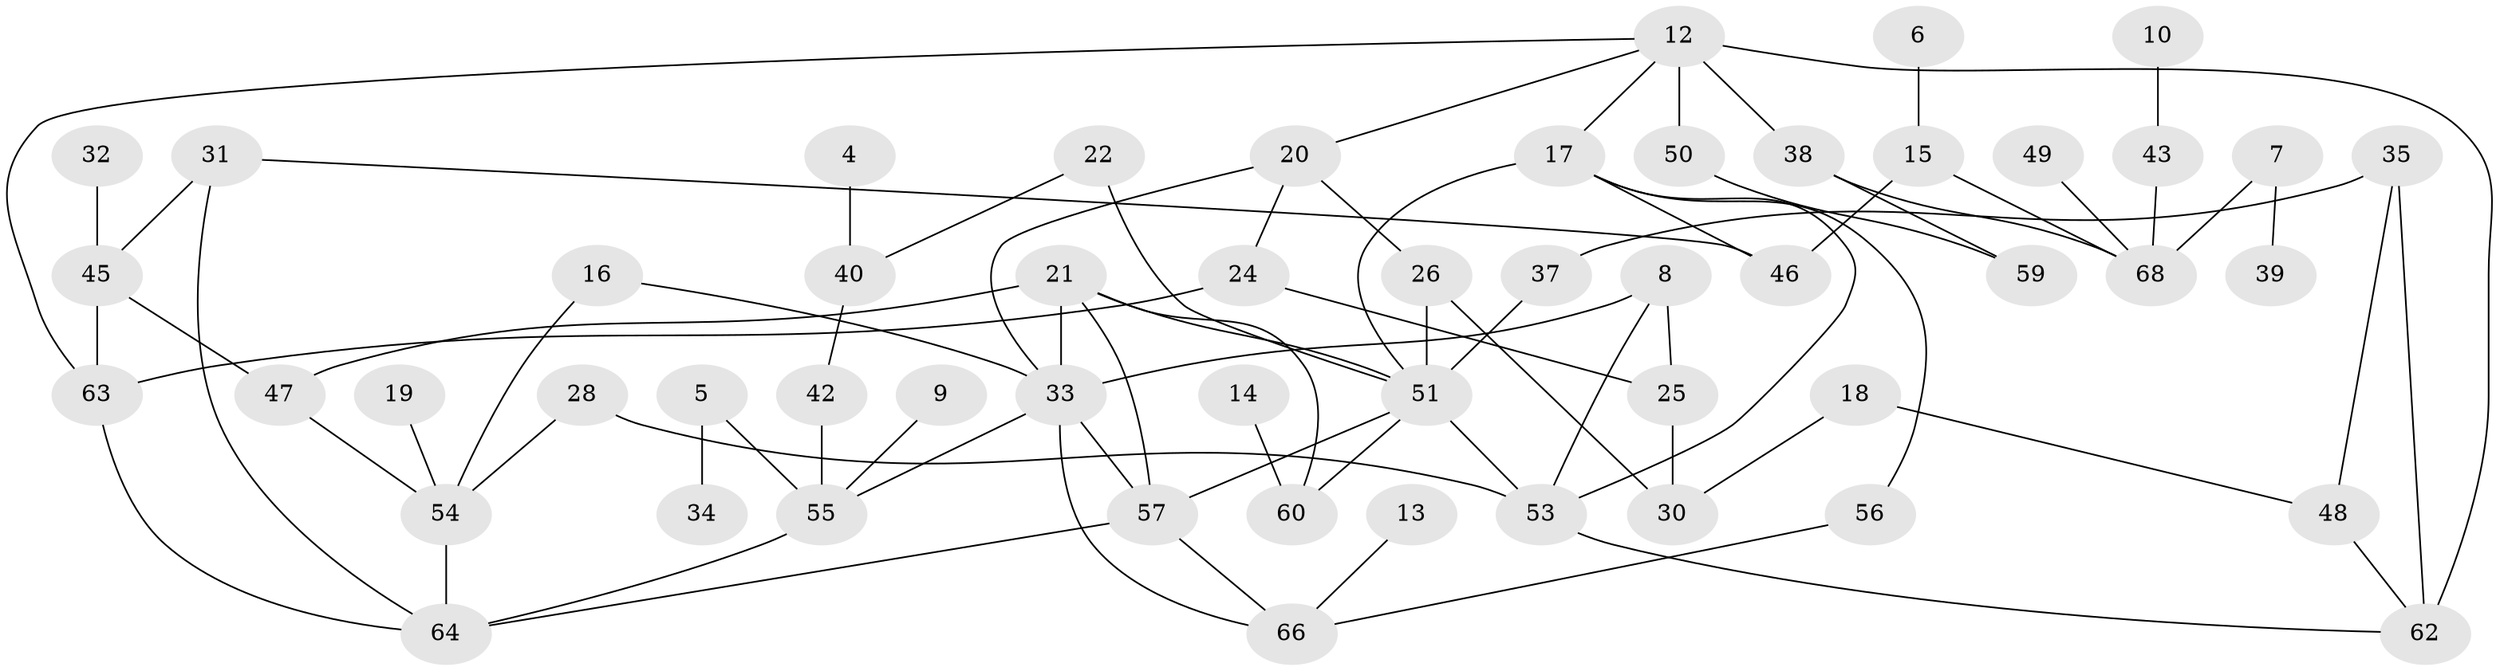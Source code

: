 // original degree distribution, {7: 0.014705882352941176, 0: 0.08088235294117647, 1: 0.2647058823529412, 3: 0.23529411764705882, 2: 0.25, 5: 0.029411764705882353, 4: 0.11764705882352941, 6: 0.007352941176470588}
// Generated by graph-tools (version 1.1) at 2025/00/03/09/25 03:00:40]
// undirected, 53 vertices, 79 edges
graph export_dot {
graph [start="1"]
  node [color=gray90,style=filled];
  4;
  5;
  6;
  7;
  8;
  9;
  10;
  12;
  13;
  14;
  15;
  16;
  17;
  18;
  19;
  20;
  21;
  22;
  24;
  25;
  26;
  28;
  30;
  31;
  32;
  33;
  34;
  35;
  37;
  38;
  39;
  40;
  42;
  43;
  45;
  46;
  47;
  48;
  49;
  50;
  51;
  53;
  54;
  55;
  56;
  57;
  59;
  60;
  62;
  63;
  64;
  66;
  68;
  4 -- 40 [weight=1.0];
  5 -- 34 [weight=1.0];
  5 -- 55 [weight=1.0];
  6 -- 15 [weight=1.0];
  7 -- 39 [weight=1.0];
  7 -- 68 [weight=1.0];
  8 -- 25 [weight=1.0];
  8 -- 33 [weight=1.0];
  8 -- 53 [weight=1.0];
  9 -- 55 [weight=1.0];
  10 -- 43 [weight=1.0];
  12 -- 17 [weight=1.0];
  12 -- 20 [weight=1.0];
  12 -- 38 [weight=1.0];
  12 -- 50 [weight=1.0];
  12 -- 62 [weight=2.0];
  12 -- 63 [weight=1.0];
  13 -- 66 [weight=1.0];
  14 -- 60 [weight=1.0];
  15 -- 46 [weight=1.0];
  15 -- 68 [weight=1.0];
  16 -- 33 [weight=1.0];
  16 -- 54 [weight=1.0];
  17 -- 46 [weight=1.0];
  17 -- 51 [weight=1.0];
  17 -- 53 [weight=1.0];
  17 -- 56 [weight=1.0];
  18 -- 30 [weight=1.0];
  18 -- 48 [weight=1.0];
  19 -- 54 [weight=1.0];
  20 -- 24 [weight=1.0];
  20 -- 26 [weight=1.0];
  20 -- 33 [weight=1.0];
  21 -- 33 [weight=1.0];
  21 -- 47 [weight=1.0];
  21 -- 51 [weight=1.0];
  21 -- 57 [weight=1.0];
  21 -- 60 [weight=1.0];
  22 -- 40 [weight=1.0];
  22 -- 51 [weight=1.0];
  24 -- 25 [weight=1.0];
  24 -- 63 [weight=1.0];
  25 -- 30 [weight=1.0];
  26 -- 30 [weight=1.0];
  26 -- 51 [weight=1.0];
  28 -- 53 [weight=1.0];
  28 -- 54 [weight=1.0];
  31 -- 45 [weight=1.0];
  31 -- 46 [weight=1.0];
  31 -- 64 [weight=1.0];
  32 -- 45 [weight=1.0];
  33 -- 55 [weight=1.0];
  33 -- 57 [weight=1.0];
  33 -- 66 [weight=1.0];
  35 -- 37 [weight=1.0];
  35 -- 48 [weight=1.0];
  35 -- 62 [weight=2.0];
  37 -- 51 [weight=1.0];
  38 -- 59 [weight=1.0];
  38 -- 68 [weight=1.0];
  40 -- 42 [weight=1.0];
  42 -- 55 [weight=1.0];
  43 -- 68 [weight=2.0];
  45 -- 47 [weight=1.0];
  45 -- 63 [weight=1.0];
  47 -- 54 [weight=1.0];
  48 -- 62 [weight=1.0];
  49 -- 68 [weight=1.0];
  50 -- 59 [weight=1.0];
  51 -- 53 [weight=2.0];
  51 -- 57 [weight=1.0];
  51 -- 60 [weight=1.0];
  53 -- 62 [weight=1.0];
  54 -- 64 [weight=2.0];
  55 -- 64 [weight=1.0];
  56 -- 66 [weight=1.0];
  57 -- 64 [weight=1.0];
  57 -- 66 [weight=1.0];
  63 -- 64 [weight=1.0];
}
